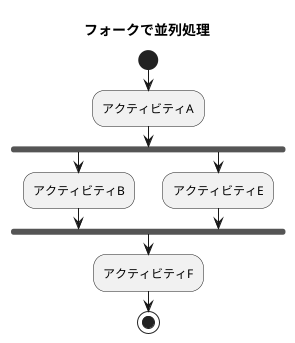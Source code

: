 @startuml 並列処理
title フォークで並列処理
start
:アクティビティA;
fork
:アクティビティB;
' fork
' :アクティビティC;
' fork again
' :アクティビティD;
' end fork
fork again
:アクティビティE;
end fork
:アクティビティF;
stop
@enduml